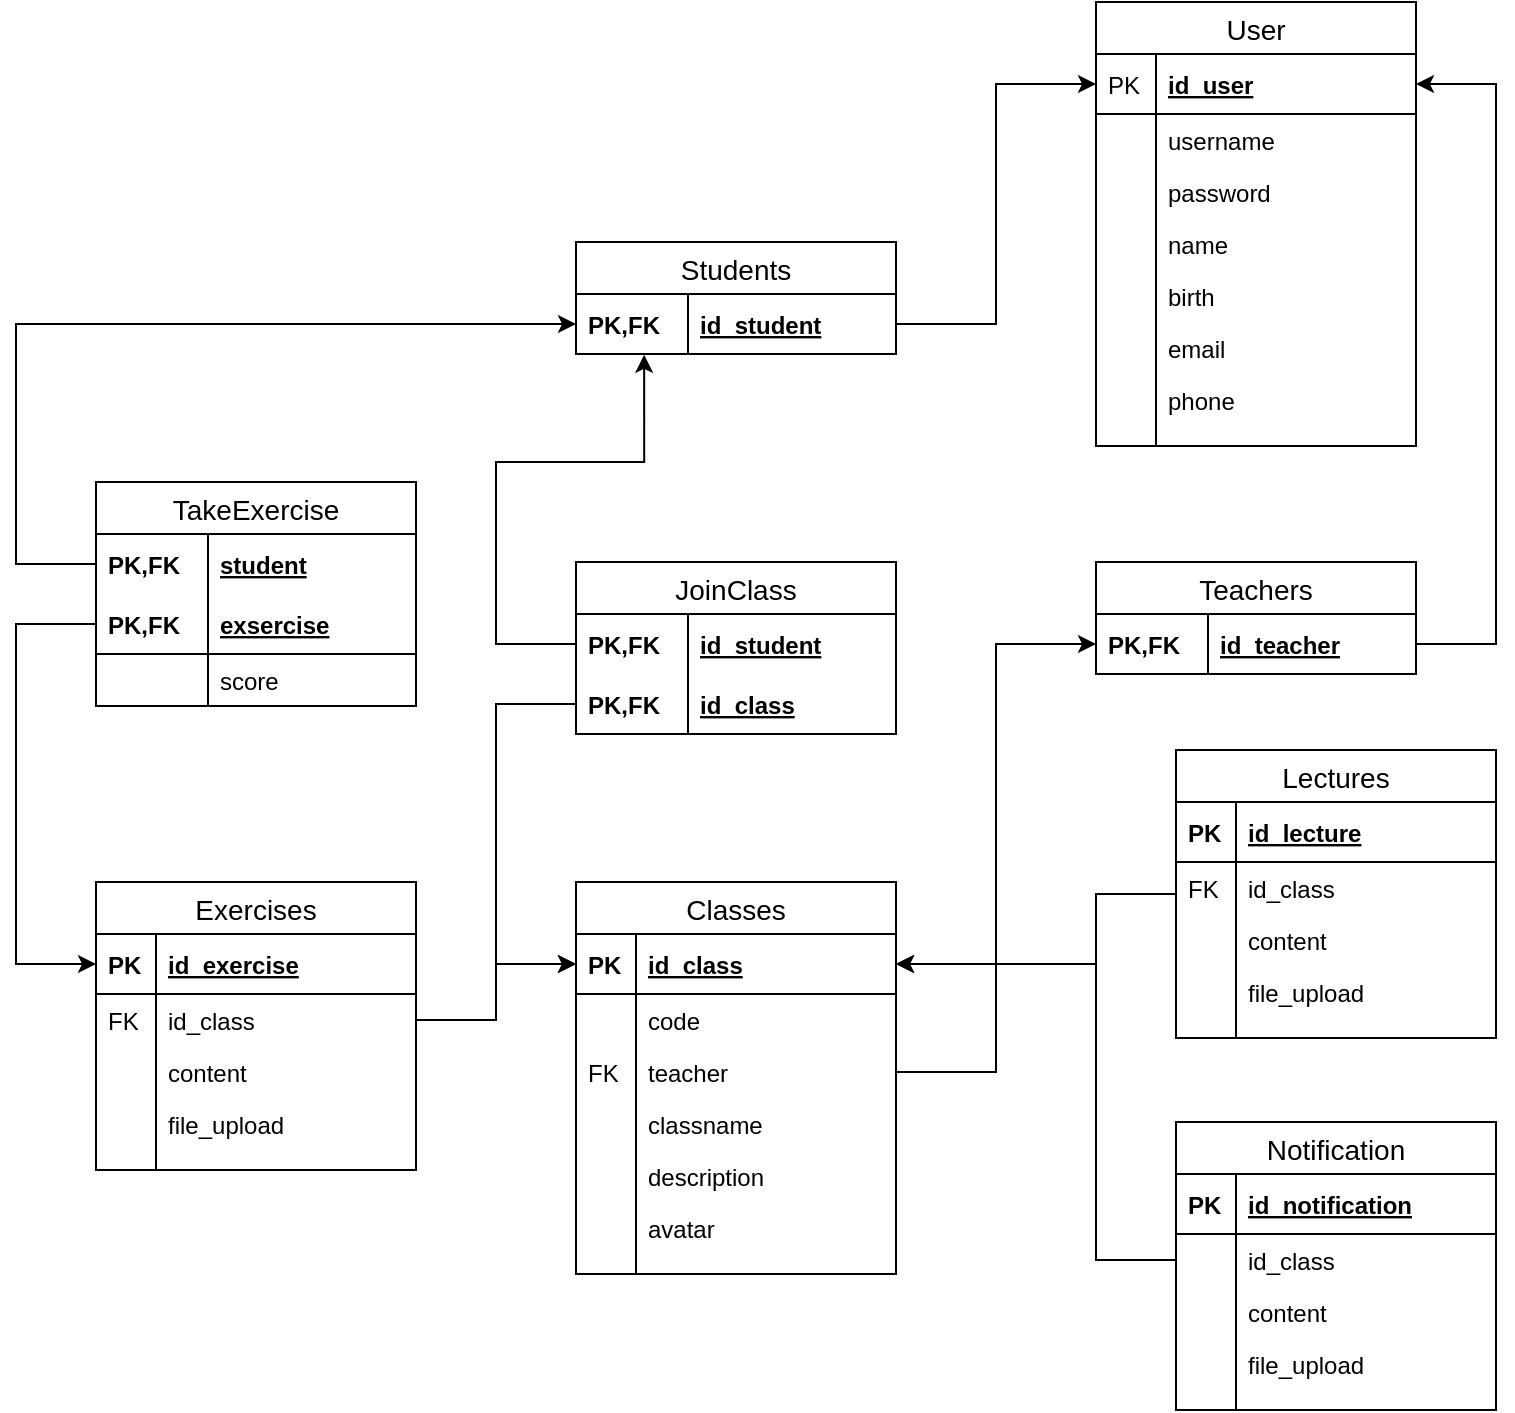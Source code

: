 <mxfile version="12.9.9" type="device"><diagram id="FTj13--0kG_CGP5JnNsG" name="Page-1"><mxGraphModel dx="1278" dy="681" grid="1" gridSize="10" guides="1" tooltips="1" connect="1" arrows="1" fold="1" page="1" pageScale="1" pageWidth="1169" pageHeight="827" math="0" shadow="0"><root><mxCell id="0"/><mxCell id="1" parent="0"/><mxCell id="vZJeFYH6i-GzFqXNL-yq-38" value="" style="edgeStyle=orthogonalEdgeStyle;rounded=0;orthogonalLoop=1;jettySize=auto;html=1;entryX=0;entryY=0.5;entryDx=0;entryDy=0;exitX=1;exitY=0.5;exitDx=0;exitDy=0;" parent="1" source="vZJeFYH6i-GzFqXNL-yq-23" target="ziBr5zIPOxl4h75vMg4A-6" edge="1"><mxGeometry relative="1" as="geometry"><mxPoint x="560" y="41" as="targetPoint"/></mxGeometry></mxCell><mxCell id="vZJeFYH6i-GzFqXNL-yq-61" value="" style="edgeStyle=orthogonalEdgeStyle;rounded=0;orthogonalLoop=1;jettySize=auto;html=1;entryX=0;entryY=0.5;entryDx=0;entryDy=0;exitX=1;exitY=0.5;exitDx=0;exitDy=0;" parent="1" source="ziBr5zIPOxl4h75vMg4A-19" target="vZJeFYH6i-GzFqXNL-yq-16" edge="1"><mxGeometry relative="1" as="geometry"><mxPoint x="900" y="418.0" as="targetPoint"/></mxGeometry></mxCell><mxCell id="vZJeFYH6i-GzFqXNL-yq-45" value="" style="edgeStyle=orthogonalEdgeStyle;rounded=0;orthogonalLoop=1;jettySize=auto;html=1;entryX=1;entryY=0.5;entryDx=0;entryDy=0;exitX=1;exitY=0.5;exitDx=0;exitDy=0;" parent="1" source="vZJeFYH6i-GzFqXNL-yq-16" target="ziBr5zIPOxl4h75vMg4A-6" edge="1"><mxGeometry relative="1" as="geometry"><mxPoint x="1140" y="279" as="targetPoint"/><Array as="points"><mxPoint x="880" y="361"/><mxPoint x="880" y="81"/></Array></mxGeometry></mxCell><mxCell id="1-07iQoE9_t5luy4YlK3-124" value="" style="edgeStyle=orthogonalEdgeStyle;rounded=0;orthogonalLoop=1;jettySize=auto;html=1;entryX=0;entryY=0.5;entryDx=0;entryDy=0;exitX=0;exitY=0.5;exitDx=0;exitDy=0;" parent="1" source="1-07iQoE9_t5luy4YlK3-120" target="V45TJlDw2OanJsOjkbUE-8" edge="1"><mxGeometry relative="1" as="geometry"><mxPoint x="320" y="579" as="sourcePoint"/><mxPoint x="420" y="521" as="targetPoint"/><Array as="points"><mxPoint x="140" y="351"/><mxPoint x="140" y="521"/></Array></mxGeometry></mxCell><mxCell id="V45TJlDw2OanJsOjkbUE-54" value="" style="edgeStyle=orthogonalEdgeStyle;rounded=0;orthogonalLoop=1;jettySize=auto;html=1;exitX=0;exitY=0.5;exitDx=0;exitDy=0;entryX=0;entryY=0.5;entryDx=0;entryDy=0;" parent="1" source="vZJeFYH6i-GzFqXNL-yq-76" target="ziBr5zIPOxl4h75vMg4A-17" edge="1"><mxGeometry relative="1" as="geometry"><mxPoint x="660" y="371" as="targetPoint"/><Array as="points"><mxPoint x="380" y="391"/><mxPoint x="380" y="521"/></Array></mxGeometry></mxCell><mxCell id="V45TJlDw2OanJsOjkbUE-68" value="" style="edgeStyle=orthogonalEdgeStyle;rounded=0;orthogonalLoop=1;jettySize=auto;html=1;exitX=0;exitY=0.5;exitDx=0;exitDy=0;" parent="1" source="V45TJlDw2OanJsOjkbUE-23" target="ziBr5zIPOxl4h75vMg4A-17" edge="1"><mxGeometry relative="1" as="geometry"><mxPoint x="760" y="702" as="targetPoint"/><Array as="points"><mxPoint x="680" y="669"/><mxPoint x="680" y="521"/></Array></mxGeometry></mxCell><mxCell id="V45TJlDw2OanJsOjkbUE-91" value="" style="edgeStyle=orthogonalEdgeStyle;rounded=0;orthogonalLoop=1;jettySize=auto;html=1;entryX=1;entryY=0.5;entryDx=0;entryDy=0;" parent="1" source="V45TJlDw2OanJsOjkbUE-69" target="ziBr5zIPOxl4h75vMg4A-17" edge="1"><mxGeometry relative="1" as="geometry"><mxPoint x="780" y="492" as="targetPoint"/><Array as="points"><mxPoint x="680" y="486"/><mxPoint x="680" y="521"/></Array></mxGeometry></mxCell><mxCell id="V45TJlDw2OanJsOjkbUE-93" value="" style="edgeStyle=none;rounded=0;orthogonalLoop=1;jettySize=auto;html=1;entryX=0;entryY=0.5;entryDx=0;entryDy=0;" parent="1" source="V45TJlDw2OanJsOjkbUE-10" target="ziBr5zIPOxl4h75vMg4A-17" edge="1"><mxGeometry relative="1" as="geometry"><Array as="points"><mxPoint x="380" y="549"/><mxPoint x="380" y="521"/></Array></mxGeometry></mxCell><mxCell id="ziBr5zIPOxl4h75vMg4A-5" value="User" style="swimlane;fontStyle=0;childLayout=stackLayout;horizontal=1;startSize=26;horizontalStack=0;resizeParent=1;resizeParentMax=0;resizeLast=0;collapsible=1;marginBottom=0;align=center;fontSize=14;" parent="1" vertex="1"><mxGeometry x="680" y="40" width="160" height="222" as="geometry"/></mxCell><mxCell id="ziBr5zIPOxl4h75vMg4A-6" value="id_user" style="shape=partialRectangle;top=0;left=0;right=0;bottom=1;align=left;verticalAlign=middle;fillColor=none;spacingLeft=34;spacingRight=4;overflow=hidden;rotatable=0;points=[[0,0.5],[1,0.5]];portConstraint=eastwest;dropTarget=0;fontStyle=5;fontSize=12;" parent="ziBr5zIPOxl4h75vMg4A-5" vertex="1"><mxGeometry y="26" width="160" height="30" as="geometry"/></mxCell><mxCell id="ziBr5zIPOxl4h75vMg4A-7" value="PK" style="shape=partialRectangle;top=0;left=0;bottom=0;fillColor=none;align=left;verticalAlign=middle;spacingLeft=4;spacingRight=4;overflow=hidden;rotatable=0;points=[];portConstraint=eastwest;part=1;fontSize=12;" parent="ziBr5zIPOxl4h75vMg4A-6" vertex="1" connectable="0"><mxGeometry width="30" height="30" as="geometry"/></mxCell><mxCell id="ziBr5zIPOxl4h75vMg4A-28" value="username" style="shape=partialRectangle;top=0;left=0;right=0;bottom=0;align=left;verticalAlign=top;fillColor=none;spacingLeft=34;spacingRight=4;overflow=hidden;rotatable=0;points=[[0,0.5],[1,0.5]];portConstraint=eastwest;dropTarget=0;fontSize=12;" parent="ziBr5zIPOxl4h75vMg4A-5" vertex="1"><mxGeometry y="56" width="160" height="26" as="geometry"/></mxCell><mxCell id="ziBr5zIPOxl4h75vMg4A-29" value="" style="shape=partialRectangle;top=0;left=0;bottom=0;fillColor=none;align=left;verticalAlign=top;spacingLeft=4;spacingRight=4;overflow=hidden;rotatable=0;points=[];portConstraint=eastwest;part=1;fontSize=12;" parent="ziBr5zIPOxl4h75vMg4A-28" vertex="1" connectable="0"><mxGeometry width="30" height="26" as="geometry"/></mxCell><mxCell id="ziBr5zIPOxl4h75vMg4A-10" value="password" style="shape=partialRectangle;top=0;left=0;right=0;bottom=0;align=left;verticalAlign=top;fillColor=none;spacingLeft=34;spacingRight=4;overflow=hidden;rotatable=0;points=[[0,0.5],[1,0.5]];portConstraint=eastwest;dropTarget=0;fontSize=12;" parent="ziBr5zIPOxl4h75vMg4A-5" vertex="1"><mxGeometry y="82" width="160" height="26" as="geometry"/></mxCell><mxCell id="ziBr5zIPOxl4h75vMg4A-11" value="" style="shape=partialRectangle;top=0;left=0;bottom=0;fillColor=none;align=left;verticalAlign=top;spacingLeft=4;spacingRight=4;overflow=hidden;rotatable=0;points=[];portConstraint=eastwest;part=1;fontSize=12;" parent="ziBr5zIPOxl4h75vMg4A-10" vertex="1" connectable="0"><mxGeometry width="30" height="26" as="geometry"/></mxCell><mxCell id="ziBr5zIPOxl4h75vMg4A-50" value="name" style="shape=partialRectangle;top=0;left=0;right=0;bottom=0;align=left;verticalAlign=top;fillColor=none;spacingLeft=34;spacingRight=4;overflow=hidden;rotatable=0;points=[[0,0.5],[1,0.5]];portConstraint=eastwest;dropTarget=0;fontSize=12;" parent="ziBr5zIPOxl4h75vMg4A-5" vertex="1"><mxGeometry y="108" width="160" height="26" as="geometry"/></mxCell><mxCell id="ziBr5zIPOxl4h75vMg4A-51" value="" style="shape=partialRectangle;top=0;left=0;bottom=0;fillColor=none;align=left;verticalAlign=top;spacingLeft=4;spacingRight=4;overflow=hidden;rotatable=0;points=[];portConstraint=eastwest;part=1;fontSize=12;" parent="ziBr5zIPOxl4h75vMg4A-50" vertex="1" connectable="0"><mxGeometry width="30" height="26" as="geometry"/></mxCell><mxCell id="ziBr5zIPOxl4h75vMg4A-12" value="birth" style="shape=partialRectangle;top=0;left=0;right=0;bottom=0;align=left;verticalAlign=top;fillColor=none;spacingLeft=34;spacingRight=4;overflow=hidden;rotatable=0;points=[[0,0.5],[1,0.5]];portConstraint=eastwest;dropTarget=0;fontSize=12;" parent="ziBr5zIPOxl4h75vMg4A-5" vertex="1"><mxGeometry y="134" width="160" height="26" as="geometry"/></mxCell><mxCell id="ziBr5zIPOxl4h75vMg4A-13" value="" style="shape=partialRectangle;top=0;left=0;bottom=0;fillColor=none;align=left;verticalAlign=top;spacingLeft=4;spacingRight=4;overflow=hidden;rotatable=0;points=[];portConstraint=eastwest;part=1;fontSize=12;" parent="ziBr5zIPOxl4h75vMg4A-12" vertex="1" connectable="0"><mxGeometry width="30" height="26" as="geometry"/></mxCell><mxCell id="ziBr5zIPOxl4h75vMg4A-8" value="email" style="shape=partialRectangle;top=0;left=0;right=0;bottom=0;align=left;verticalAlign=top;fillColor=none;spacingLeft=34;spacingRight=4;overflow=hidden;rotatable=0;points=[[0,0.5],[1,0.5]];portConstraint=eastwest;dropTarget=0;fontSize=12;" parent="ziBr5zIPOxl4h75vMg4A-5" vertex="1"><mxGeometry y="160" width="160" height="26" as="geometry"/></mxCell><mxCell id="ziBr5zIPOxl4h75vMg4A-9" value="" style="shape=partialRectangle;top=0;left=0;bottom=0;fillColor=none;align=left;verticalAlign=top;spacingLeft=4;spacingRight=4;overflow=hidden;rotatable=0;points=[];portConstraint=eastwest;part=1;fontSize=12;" parent="ziBr5zIPOxl4h75vMg4A-8" vertex="1" connectable="0"><mxGeometry width="30" height="26" as="geometry"/></mxCell><mxCell id="ziBr5zIPOxl4h75vMg4A-48" value="phone" style="shape=partialRectangle;top=0;left=0;right=0;bottom=0;align=left;verticalAlign=top;fillColor=none;spacingLeft=34;spacingRight=4;overflow=hidden;rotatable=0;points=[[0,0.5],[1,0.5]];portConstraint=eastwest;dropTarget=0;fontSize=12;" parent="ziBr5zIPOxl4h75vMg4A-5" vertex="1"><mxGeometry y="186" width="160" height="26" as="geometry"/></mxCell><mxCell id="ziBr5zIPOxl4h75vMg4A-49" value="" style="shape=partialRectangle;top=0;left=0;bottom=0;fillColor=none;align=left;verticalAlign=top;spacingLeft=4;spacingRight=4;overflow=hidden;rotatable=0;points=[];portConstraint=eastwest;part=1;fontSize=12;" parent="ziBr5zIPOxl4h75vMg4A-48" vertex="1" connectable="0"><mxGeometry width="30" height="26" as="geometry"/></mxCell><mxCell id="ziBr5zIPOxl4h75vMg4A-14" value="" style="shape=partialRectangle;top=0;left=0;right=0;bottom=0;align=left;verticalAlign=top;fillColor=none;spacingLeft=34;spacingRight=4;overflow=hidden;rotatable=0;points=[[0,0.5],[1,0.5]];portConstraint=eastwest;dropTarget=0;fontSize=12;" parent="ziBr5zIPOxl4h75vMg4A-5" vertex="1"><mxGeometry y="212" width="160" height="10" as="geometry"/></mxCell><mxCell id="ziBr5zIPOxl4h75vMg4A-15" value="" style="shape=partialRectangle;top=0;left=0;bottom=0;fillColor=none;align=left;verticalAlign=top;spacingLeft=4;spacingRight=4;overflow=hidden;rotatable=0;points=[];portConstraint=eastwest;part=1;fontSize=12;" parent="ziBr5zIPOxl4h75vMg4A-14" vertex="1" connectable="0"><mxGeometry width="30" height="10" as="geometry"/></mxCell><mxCell id="1-07iQoE9_t5luy4YlK3-117" value="TakeExercise" style="swimlane;fontStyle=0;childLayout=stackLayout;horizontal=1;startSize=26;horizontalStack=0;resizeParent=1;resizeParentMax=0;resizeLast=0;collapsible=1;marginBottom=0;align=center;fontSize=14;" parent="1" vertex="1"><mxGeometry x="180" y="280" width="160" height="112" as="geometry"/></mxCell><mxCell id="1-07iQoE9_t5luy4YlK3-118" value="student" style="shape=partialRectangle;top=0;left=0;right=0;bottom=0;align=left;verticalAlign=middle;fillColor=none;spacingLeft=60;spacingRight=4;overflow=hidden;rotatable=0;points=[[0,0.5],[1,0.5]];portConstraint=eastwest;dropTarget=0;fontStyle=5;fontSize=12;" parent="1-07iQoE9_t5luy4YlK3-117" vertex="1"><mxGeometry y="26" width="160" height="30" as="geometry"/></mxCell><mxCell id="1-07iQoE9_t5luy4YlK3-119" value="PK,FK" style="shape=partialRectangle;fontStyle=1;top=0;left=0;bottom=0;fillColor=none;align=left;verticalAlign=middle;spacingLeft=4;spacingRight=4;overflow=hidden;rotatable=0;points=[];portConstraint=eastwest;part=1;fontSize=12;" parent="1-07iQoE9_t5luy4YlK3-118" vertex="1" connectable="0"><mxGeometry width="56" height="30" as="geometry"/></mxCell><mxCell id="1-07iQoE9_t5luy4YlK3-120" value="exsercise" style="shape=partialRectangle;top=0;left=0;right=0;bottom=1;align=left;verticalAlign=middle;fillColor=none;spacingLeft=60;spacingRight=4;overflow=hidden;rotatable=0;points=[[0,0.5],[1,0.5]];portConstraint=eastwest;dropTarget=0;fontStyle=5;fontSize=12;" parent="1-07iQoE9_t5luy4YlK3-117" vertex="1"><mxGeometry y="56" width="160" height="30" as="geometry"/></mxCell><mxCell id="1-07iQoE9_t5luy4YlK3-121" value="PK,FK" style="shape=partialRectangle;fontStyle=1;top=0;left=0;bottom=0;fillColor=none;align=left;verticalAlign=middle;spacingLeft=4;spacingRight=4;overflow=hidden;rotatable=0;points=[];portConstraint=eastwest;part=1;fontSize=12;" parent="1-07iQoE9_t5luy4YlK3-120" vertex="1" connectable="0"><mxGeometry width="56" height="30" as="geometry"/></mxCell><mxCell id="1-07iQoE9_t5luy4YlK3-125" value="score" style="shape=partialRectangle;top=0;left=0;right=0;bottom=0;align=left;verticalAlign=top;fillColor=none;spacingLeft=60;spacingRight=4;overflow=hidden;rotatable=0;points=[[0,0.5],[1,0.5]];portConstraint=eastwest;dropTarget=0;fontSize=12;" parent="1-07iQoE9_t5luy4YlK3-117" vertex="1"><mxGeometry y="86" width="160" height="26" as="geometry"/></mxCell><mxCell id="1-07iQoE9_t5luy4YlK3-126" value="" style="shape=partialRectangle;top=0;left=0;bottom=0;fillColor=none;align=left;verticalAlign=top;spacingLeft=4;spacingRight=4;overflow=hidden;rotatable=0;points=[];portConstraint=eastwest;part=1;fontSize=12;" parent="1-07iQoE9_t5luy4YlK3-125" vertex="1" connectable="0"><mxGeometry width="56" height="26" as="geometry"/></mxCell><mxCell id="V45TJlDw2OanJsOjkbUE-7" value="Exercises" style="swimlane;fontStyle=0;childLayout=stackLayout;horizontal=1;startSize=26;horizontalStack=0;resizeParent=1;resizeParentMax=0;resizeLast=0;collapsible=1;marginBottom=0;align=center;fontSize=14;" parent="1" vertex="1"><mxGeometry x="180" y="480" width="160" height="144" as="geometry"/></mxCell><mxCell id="V45TJlDw2OanJsOjkbUE-8" value="id_exercise" style="shape=partialRectangle;top=0;left=0;right=0;bottom=1;align=left;verticalAlign=middle;fillColor=none;spacingLeft=34;spacingRight=4;overflow=hidden;rotatable=0;points=[[0,0.5],[1,0.5]];portConstraint=eastwest;dropTarget=0;fontStyle=5;fontSize=12;" parent="V45TJlDw2OanJsOjkbUE-7" vertex="1"><mxGeometry y="26" width="160" height="30" as="geometry"/></mxCell><mxCell id="V45TJlDw2OanJsOjkbUE-9" value="PK" style="shape=partialRectangle;top=0;left=0;bottom=0;fillColor=none;align=left;verticalAlign=middle;spacingLeft=4;spacingRight=4;overflow=hidden;rotatable=0;points=[];portConstraint=eastwest;part=1;fontSize=12;fontStyle=1" parent="V45TJlDw2OanJsOjkbUE-8" vertex="1" connectable="0"><mxGeometry width="30" height="30" as="geometry"/></mxCell><mxCell id="V45TJlDw2OanJsOjkbUE-10" value="id_class" style="shape=partialRectangle;top=0;left=0;right=0;bottom=0;align=left;verticalAlign=top;fillColor=none;spacingLeft=34;spacingRight=4;overflow=hidden;rotatable=0;points=[[0,0.5],[1,0.5]];portConstraint=eastwest;dropTarget=0;fontSize=12;" parent="V45TJlDw2OanJsOjkbUE-7" vertex="1"><mxGeometry y="56" width="160" height="26" as="geometry"/></mxCell><mxCell id="V45TJlDw2OanJsOjkbUE-11" value="FK" style="shape=partialRectangle;top=0;left=0;bottom=0;fillColor=none;align=left;verticalAlign=top;spacingLeft=4;spacingRight=4;overflow=hidden;rotatable=0;points=[];portConstraint=eastwest;part=1;fontSize=12;" parent="V45TJlDw2OanJsOjkbUE-10" vertex="1" connectable="0"><mxGeometry width="30" height="26" as="geometry"/></mxCell><mxCell id="V45TJlDw2OanJsOjkbUE-12" value="content" style="shape=partialRectangle;top=0;left=0;right=0;bottom=0;align=left;verticalAlign=top;fillColor=none;spacingLeft=34;spacingRight=4;overflow=hidden;rotatable=0;points=[[0,0.5],[1,0.5]];portConstraint=eastwest;dropTarget=0;fontSize=12;" parent="V45TJlDw2OanJsOjkbUE-7" vertex="1"><mxGeometry y="82" width="160" height="26" as="geometry"/></mxCell><mxCell id="V45TJlDw2OanJsOjkbUE-13" value="" style="shape=partialRectangle;top=0;left=0;bottom=0;fillColor=none;align=left;verticalAlign=top;spacingLeft=4;spacingRight=4;overflow=hidden;rotatable=0;points=[];portConstraint=eastwest;part=1;fontSize=12;" parent="V45TJlDw2OanJsOjkbUE-12" vertex="1" connectable="0"><mxGeometry width="30" height="26" as="geometry"/></mxCell><mxCell id="V45TJlDw2OanJsOjkbUE-14" value="file_upload" style="shape=partialRectangle;top=0;left=0;right=0;bottom=0;align=left;verticalAlign=top;fillColor=none;spacingLeft=34;spacingRight=4;overflow=hidden;rotatable=0;points=[[0,0.5],[1,0.5]];portConstraint=eastwest;dropTarget=0;fontSize=12;" parent="V45TJlDw2OanJsOjkbUE-7" vertex="1"><mxGeometry y="108" width="160" height="26" as="geometry"/></mxCell><mxCell id="V45TJlDw2OanJsOjkbUE-15" value="" style="shape=partialRectangle;top=0;left=0;bottom=0;fillColor=none;align=left;verticalAlign=top;spacingLeft=4;spacingRight=4;overflow=hidden;rotatable=0;points=[];portConstraint=eastwest;part=1;fontSize=12;" parent="V45TJlDw2OanJsOjkbUE-14" vertex="1" connectable="0"><mxGeometry width="30" height="26" as="geometry"/></mxCell><mxCell id="V45TJlDw2OanJsOjkbUE-16" value="" style="shape=partialRectangle;top=0;left=0;right=0;bottom=0;align=left;verticalAlign=top;fillColor=none;spacingLeft=34;spacingRight=4;overflow=hidden;rotatable=0;points=[[0,0.5],[1,0.5]];portConstraint=eastwest;dropTarget=0;fontSize=12;" parent="V45TJlDw2OanJsOjkbUE-7" vertex="1"><mxGeometry y="134" width="160" height="10" as="geometry"/></mxCell><mxCell id="V45TJlDw2OanJsOjkbUE-17" value="" style="shape=partialRectangle;top=0;left=0;bottom=0;fillColor=none;align=left;verticalAlign=top;spacingLeft=4;spacingRight=4;overflow=hidden;rotatable=0;points=[];portConstraint=eastwest;part=1;fontSize=12;" parent="V45TJlDw2OanJsOjkbUE-16" vertex="1" connectable="0"><mxGeometry width="30" height="10" as="geometry"/></mxCell><mxCell id="ziBr5zIPOxl4h75vMg4A-16" value="Classes" style="swimlane;fontStyle=0;childLayout=stackLayout;horizontal=1;startSize=26;horizontalStack=0;resizeParent=1;resizeParentMax=0;resizeLast=0;collapsible=1;marginBottom=0;align=center;fontSize=14;" parent="1" vertex="1"><mxGeometry x="420" y="480" width="160" height="196" as="geometry"/></mxCell><mxCell id="ziBr5zIPOxl4h75vMg4A-17" value="id_class" style="shape=partialRectangle;top=0;left=0;right=0;bottom=1;align=left;verticalAlign=middle;fillColor=none;spacingLeft=34;spacingRight=4;overflow=hidden;rotatable=0;points=[[0,0.5],[1,0.5]];portConstraint=eastwest;dropTarget=0;fontStyle=5;fontSize=12;" parent="ziBr5zIPOxl4h75vMg4A-16" vertex="1"><mxGeometry y="26" width="160" height="30" as="geometry"/></mxCell><mxCell id="ziBr5zIPOxl4h75vMg4A-18" value="PK" style="shape=partialRectangle;top=0;left=0;bottom=0;fillColor=none;align=left;verticalAlign=middle;spacingLeft=4;spacingRight=4;overflow=hidden;rotatable=0;points=[];portConstraint=eastwest;part=1;fontSize=12;fontStyle=1" parent="ziBr5zIPOxl4h75vMg4A-17" vertex="1" connectable="0"><mxGeometry width="30" height="30" as="geometry"/></mxCell><mxCell id="67GeUrxBCJBk2ty8SIGb-5" value="code" style="shape=partialRectangle;top=0;left=0;right=0;bottom=0;align=left;verticalAlign=top;fillColor=none;spacingLeft=34;spacingRight=4;overflow=hidden;rotatable=0;points=[[0,0.5],[1,0.5]];portConstraint=eastwest;dropTarget=0;fontSize=12;" vertex="1" parent="ziBr5zIPOxl4h75vMg4A-16"><mxGeometry y="56" width="160" height="26" as="geometry"/></mxCell><mxCell id="67GeUrxBCJBk2ty8SIGb-6" value="" style="shape=partialRectangle;top=0;left=0;bottom=0;fillColor=none;align=left;verticalAlign=top;spacingLeft=4;spacingRight=4;overflow=hidden;rotatable=0;points=[];portConstraint=eastwest;part=1;fontSize=12;" vertex="1" connectable="0" parent="67GeUrxBCJBk2ty8SIGb-5"><mxGeometry width="30" height="26" as="geometry"/></mxCell><mxCell id="ziBr5zIPOxl4h75vMg4A-19" value="teacher" style="shape=partialRectangle;top=0;left=0;right=0;bottom=0;align=left;verticalAlign=top;fillColor=none;spacingLeft=34;spacingRight=4;overflow=hidden;rotatable=0;points=[[0,0.5],[1,0.5]];portConstraint=eastwest;dropTarget=0;fontSize=12;" parent="ziBr5zIPOxl4h75vMg4A-16" vertex="1"><mxGeometry y="82" width="160" height="26" as="geometry"/></mxCell><mxCell id="ziBr5zIPOxl4h75vMg4A-20" value="FK" style="shape=partialRectangle;top=0;left=0;bottom=0;fillColor=none;align=left;verticalAlign=top;spacingLeft=4;spacingRight=4;overflow=hidden;rotatable=0;points=[];portConstraint=eastwest;part=1;fontSize=12;" parent="ziBr5zIPOxl4h75vMg4A-19" vertex="1" connectable="0"><mxGeometry width="30" height="26" as="geometry"/></mxCell><mxCell id="ziBr5zIPOxl4h75vMg4A-65" value="classname" style="shape=partialRectangle;top=0;left=0;right=0;bottom=0;align=left;verticalAlign=top;fillColor=none;spacingLeft=34;spacingRight=4;overflow=hidden;rotatable=0;points=[[0,0.5],[1,0.5]];portConstraint=eastwest;dropTarget=0;fontSize=12;" parent="ziBr5zIPOxl4h75vMg4A-16" vertex="1"><mxGeometry y="108" width="160" height="26" as="geometry"/></mxCell><mxCell id="ziBr5zIPOxl4h75vMg4A-66" value="" style="shape=partialRectangle;top=0;left=0;bottom=0;fillColor=none;align=left;verticalAlign=top;spacingLeft=4;spacingRight=4;overflow=hidden;rotatable=0;points=[];portConstraint=eastwest;part=1;fontSize=12;" parent="ziBr5zIPOxl4h75vMg4A-65" vertex="1" connectable="0"><mxGeometry width="30" height="26" as="geometry"/></mxCell><mxCell id="ziBr5zIPOxl4h75vMg4A-21" value="description" style="shape=partialRectangle;top=0;left=0;right=0;bottom=0;align=left;verticalAlign=top;fillColor=none;spacingLeft=34;spacingRight=4;overflow=hidden;rotatable=0;points=[[0,0.5],[1,0.5]];portConstraint=eastwest;dropTarget=0;fontSize=12;" parent="ziBr5zIPOxl4h75vMg4A-16" vertex="1"><mxGeometry y="134" width="160" height="26" as="geometry"/></mxCell><mxCell id="ziBr5zIPOxl4h75vMg4A-22" value="" style="shape=partialRectangle;top=0;left=0;bottom=0;fillColor=none;align=left;verticalAlign=top;spacingLeft=4;spacingRight=4;overflow=hidden;rotatable=0;points=[];portConstraint=eastwest;part=1;fontSize=12;" parent="ziBr5zIPOxl4h75vMg4A-21" vertex="1" connectable="0"><mxGeometry width="30" height="26" as="geometry"/></mxCell><mxCell id="ziBr5zIPOxl4h75vMg4A-30" value="avatar" style="shape=partialRectangle;top=0;left=0;right=0;bottom=0;align=left;verticalAlign=top;fillColor=none;spacingLeft=34;spacingRight=4;overflow=hidden;rotatable=0;points=[[0,0.5],[1,0.5]];portConstraint=eastwest;dropTarget=0;fontSize=12;" parent="ziBr5zIPOxl4h75vMg4A-16" vertex="1"><mxGeometry y="160" width="160" height="26" as="geometry"/></mxCell><mxCell id="ziBr5zIPOxl4h75vMg4A-31" value="" style="shape=partialRectangle;top=0;left=0;bottom=0;fillColor=none;align=left;verticalAlign=top;spacingLeft=4;spacingRight=4;overflow=hidden;rotatable=0;points=[];portConstraint=eastwest;part=1;fontSize=12;" parent="ziBr5zIPOxl4h75vMg4A-30" vertex="1" connectable="0"><mxGeometry width="30" height="26" as="geometry"/></mxCell><mxCell id="ziBr5zIPOxl4h75vMg4A-25" value="" style="shape=partialRectangle;top=0;left=0;right=0;bottom=0;align=left;verticalAlign=top;fillColor=none;spacingLeft=34;spacingRight=4;overflow=hidden;rotatable=0;points=[[0,0.5],[1,0.5]];portConstraint=eastwest;dropTarget=0;fontSize=12;" parent="ziBr5zIPOxl4h75vMg4A-16" vertex="1"><mxGeometry y="186" width="160" height="10" as="geometry"/></mxCell><mxCell id="ziBr5zIPOxl4h75vMg4A-26" value="" style="shape=partialRectangle;top=0;left=0;bottom=0;fillColor=none;align=left;verticalAlign=top;spacingLeft=4;spacingRight=4;overflow=hidden;rotatable=0;points=[];portConstraint=eastwest;part=1;fontSize=12;" parent="ziBr5zIPOxl4h75vMg4A-25" vertex="1" connectable="0"><mxGeometry width="30" height="10" as="geometry"/></mxCell><mxCell id="vZJeFYH6i-GzFqXNL-yq-13" value="Teachers" style="swimlane;fontStyle=0;childLayout=stackLayout;horizontal=1;startSize=26;horizontalStack=0;resizeParent=1;resizeParentMax=0;resizeLast=0;collapsible=1;marginBottom=0;align=center;fontSize=14;" parent="1" vertex="1"><mxGeometry x="680" y="320" width="160" height="56" as="geometry"/></mxCell><mxCell id="vZJeFYH6i-GzFqXNL-yq-16" value="id_teacher" style="shape=partialRectangle;top=0;left=0;right=0;bottom=1;align=left;verticalAlign=middle;fillColor=none;spacingLeft=60;spacingRight=4;overflow=hidden;rotatable=0;points=[[0,0.5],[1,0.5]];portConstraint=eastwest;dropTarget=0;fontStyle=5;fontSize=12;" parent="vZJeFYH6i-GzFqXNL-yq-13" vertex="1"><mxGeometry y="26" width="160" height="30" as="geometry"/></mxCell><mxCell id="vZJeFYH6i-GzFqXNL-yq-17" value="PK,FK" style="shape=partialRectangle;fontStyle=1;top=0;left=0;bottom=0;fillColor=none;align=left;verticalAlign=middle;spacingLeft=4;spacingRight=4;overflow=hidden;rotatable=0;points=[];portConstraint=eastwest;part=1;fontSize=12;" parent="vZJeFYH6i-GzFqXNL-yq-16" vertex="1" connectable="0"><mxGeometry width="56" height="30" as="geometry"/></mxCell><mxCell id="V45TJlDw2OanJsOjkbUE-69" value="Lectures" style="swimlane;fontStyle=0;childLayout=stackLayout;horizontal=1;startSize=26;horizontalStack=0;resizeParent=1;resizeParentMax=0;resizeLast=0;collapsible=1;marginBottom=0;align=center;fontSize=14;" parent="1" vertex="1"><mxGeometry x="720" y="414" width="160" height="144" as="geometry"/></mxCell><mxCell id="V45TJlDw2OanJsOjkbUE-70" value="id_lecture" style="shape=partialRectangle;top=0;left=0;right=0;bottom=1;align=left;verticalAlign=middle;fillColor=none;spacingLeft=34;spacingRight=4;overflow=hidden;rotatable=0;points=[[0,0.5],[1,0.5]];portConstraint=eastwest;dropTarget=0;fontStyle=5;fontSize=12;" parent="V45TJlDw2OanJsOjkbUE-69" vertex="1"><mxGeometry y="26" width="160" height="30" as="geometry"/></mxCell><mxCell id="V45TJlDw2OanJsOjkbUE-71" value="PK" style="shape=partialRectangle;top=0;left=0;bottom=0;fillColor=none;align=left;verticalAlign=middle;spacingLeft=4;spacingRight=4;overflow=hidden;rotatable=0;points=[];portConstraint=eastwest;part=1;fontSize=12;fontStyle=1" parent="V45TJlDw2OanJsOjkbUE-70" vertex="1" connectable="0"><mxGeometry width="30" height="30" as="geometry"/></mxCell><mxCell id="V45TJlDw2OanJsOjkbUE-72" value="id_class" style="shape=partialRectangle;top=0;left=0;right=0;bottom=0;align=left;verticalAlign=top;fillColor=none;spacingLeft=34;spacingRight=4;overflow=hidden;rotatable=0;points=[[0,0.5],[1,0.5]];portConstraint=eastwest;dropTarget=0;fontSize=12;" parent="V45TJlDw2OanJsOjkbUE-69" vertex="1"><mxGeometry y="56" width="160" height="26" as="geometry"/></mxCell><mxCell id="V45TJlDw2OanJsOjkbUE-73" value="FK" style="shape=partialRectangle;top=0;left=0;bottom=0;fillColor=none;align=left;verticalAlign=top;spacingLeft=4;spacingRight=4;overflow=hidden;rotatable=0;points=[];portConstraint=eastwest;part=1;fontSize=12;" parent="V45TJlDw2OanJsOjkbUE-72" vertex="1" connectable="0"><mxGeometry width="30" height="26" as="geometry"/></mxCell><mxCell id="V45TJlDw2OanJsOjkbUE-74" value="content" style="shape=partialRectangle;top=0;left=0;right=0;bottom=0;align=left;verticalAlign=top;fillColor=none;spacingLeft=34;spacingRight=4;overflow=hidden;rotatable=0;points=[[0,0.5],[1,0.5]];portConstraint=eastwest;dropTarget=0;fontSize=12;" parent="V45TJlDw2OanJsOjkbUE-69" vertex="1"><mxGeometry y="82" width="160" height="26" as="geometry"/></mxCell><mxCell id="V45TJlDw2OanJsOjkbUE-75" value="" style="shape=partialRectangle;top=0;left=0;bottom=0;fillColor=none;align=left;verticalAlign=top;spacingLeft=4;spacingRight=4;overflow=hidden;rotatable=0;points=[];portConstraint=eastwest;part=1;fontSize=12;" parent="V45TJlDw2OanJsOjkbUE-74" vertex="1" connectable="0"><mxGeometry width="30" height="26" as="geometry"/></mxCell><mxCell id="67GeUrxBCJBk2ty8SIGb-1" value="file_upload" style="shape=partialRectangle;top=0;left=0;right=0;bottom=0;align=left;verticalAlign=top;fillColor=none;spacingLeft=34;spacingRight=4;overflow=hidden;rotatable=0;points=[[0,0.5],[1,0.5]];portConstraint=eastwest;dropTarget=0;fontSize=12;" vertex="1" parent="V45TJlDw2OanJsOjkbUE-69"><mxGeometry y="108" width="160" height="26" as="geometry"/></mxCell><mxCell id="67GeUrxBCJBk2ty8SIGb-2" value="" style="shape=partialRectangle;top=0;left=0;bottom=0;fillColor=none;align=left;verticalAlign=top;spacingLeft=4;spacingRight=4;overflow=hidden;rotatable=0;points=[];portConstraint=eastwest;part=1;fontSize=12;" vertex="1" connectable="0" parent="67GeUrxBCJBk2ty8SIGb-1"><mxGeometry width="30" height="26" as="geometry"/></mxCell><mxCell id="V45TJlDw2OanJsOjkbUE-78" value="" style="shape=partialRectangle;top=0;left=0;right=0;bottom=0;align=left;verticalAlign=top;fillColor=none;spacingLeft=34;spacingRight=4;overflow=hidden;rotatable=0;points=[[0,0.5],[1,0.5]];portConstraint=eastwest;dropTarget=0;fontSize=12;" parent="V45TJlDw2OanJsOjkbUE-69" vertex="1"><mxGeometry y="134" width="160" height="10" as="geometry"/></mxCell><mxCell id="V45TJlDw2OanJsOjkbUE-79" value="" style="shape=partialRectangle;top=0;left=0;bottom=0;fillColor=none;align=left;verticalAlign=top;spacingLeft=4;spacingRight=4;overflow=hidden;rotatable=0;points=[];portConstraint=eastwest;part=1;fontSize=12;" parent="V45TJlDw2OanJsOjkbUE-78" vertex="1" connectable="0"><mxGeometry width="30" height="10" as="geometry"/></mxCell><mxCell id="vZJeFYH6i-GzFqXNL-yq-20" value="Students" style="swimlane;fontStyle=0;childLayout=stackLayout;horizontal=1;startSize=26;horizontalStack=0;resizeParent=1;resizeParentMax=0;resizeLast=0;collapsible=1;marginBottom=0;align=center;fontSize=14;" parent="1" vertex="1"><mxGeometry x="420" y="160" width="160" height="56" as="geometry"/></mxCell><mxCell id="vZJeFYH6i-GzFqXNL-yq-23" value="id_student" style="shape=partialRectangle;top=0;left=0;right=0;bottom=1;align=left;verticalAlign=middle;fillColor=none;spacingLeft=60;spacingRight=4;overflow=hidden;rotatable=0;points=[[0,0.5],[1,0.5]];portConstraint=eastwest;dropTarget=0;fontStyle=5;fontSize=12;" parent="vZJeFYH6i-GzFqXNL-yq-20" vertex="1"><mxGeometry y="26" width="160" height="30" as="geometry"/></mxCell><mxCell id="vZJeFYH6i-GzFqXNL-yq-24" value="PK,FK" style="shape=partialRectangle;fontStyle=1;top=0;left=0;bottom=0;fillColor=none;align=left;verticalAlign=middle;spacingLeft=4;spacingRight=4;overflow=hidden;rotatable=0;points=[];portConstraint=eastwest;part=1;fontSize=12;" parent="vZJeFYH6i-GzFqXNL-yq-23" vertex="1" connectable="0"><mxGeometry width="56" height="30" as="geometry"/></mxCell><mxCell id="V45TJlDw2OanJsOjkbUE-20" value="Notification" style="swimlane;fontStyle=0;childLayout=stackLayout;horizontal=1;startSize=26;horizontalStack=0;resizeParent=1;resizeParentMax=0;resizeLast=0;collapsible=1;marginBottom=0;align=center;fontSize=14;" parent="1" vertex="1"><mxGeometry x="720" y="600" width="160" height="144" as="geometry"/></mxCell><mxCell id="V45TJlDw2OanJsOjkbUE-21" value="id_notification" style="shape=partialRectangle;top=0;left=0;right=0;bottom=1;align=left;verticalAlign=middle;fillColor=none;spacingLeft=34;spacingRight=4;overflow=hidden;rotatable=0;points=[[0,0.5],[1,0.5]];portConstraint=eastwest;dropTarget=0;fontStyle=5;fontSize=12;" parent="V45TJlDw2OanJsOjkbUE-20" vertex="1"><mxGeometry y="26" width="160" height="30" as="geometry"/></mxCell><mxCell id="V45TJlDw2OanJsOjkbUE-22" value="PK" style="shape=partialRectangle;top=0;left=0;bottom=0;fillColor=none;align=left;verticalAlign=middle;spacingLeft=4;spacingRight=4;overflow=hidden;rotatable=0;points=[];portConstraint=eastwest;part=1;fontSize=12;fontStyle=1" parent="V45TJlDw2OanJsOjkbUE-21" vertex="1" connectable="0"><mxGeometry width="30" height="30" as="geometry"/></mxCell><mxCell id="V45TJlDw2OanJsOjkbUE-23" value="id_class" style="shape=partialRectangle;top=0;left=0;right=0;bottom=0;align=left;verticalAlign=top;fillColor=none;spacingLeft=34;spacingRight=4;overflow=hidden;rotatable=0;points=[[0,0.5],[1,0.5]];portConstraint=eastwest;dropTarget=0;fontSize=12;" parent="V45TJlDw2OanJsOjkbUE-20" vertex="1"><mxGeometry y="56" width="160" height="26" as="geometry"/></mxCell><mxCell id="V45TJlDw2OanJsOjkbUE-24" value="" style="shape=partialRectangle;top=0;left=0;bottom=0;fillColor=none;align=left;verticalAlign=top;spacingLeft=4;spacingRight=4;overflow=hidden;rotatable=0;points=[];portConstraint=eastwest;part=1;fontSize=12;" parent="V45TJlDw2OanJsOjkbUE-23" vertex="1" connectable="0"><mxGeometry width="30" height="26" as="geometry"/></mxCell><mxCell id="V45TJlDw2OanJsOjkbUE-25" value="content" style="shape=partialRectangle;top=0;left=0;right=0;bottom=0;align=left;verticalAlign=top;fillColor=none;spacingLeft=34;spacingRight=4;overflow=hidden;rotatable=0;points=[[0,0.5],[1,0.5]];portConstraint=eastwest;dropTarget=0;fontSize=12;" parent="V45TJlDw2OanJsOjkbUE-20" vertex="1"><mxGeometry y="82" width="160" height="26" as="geometry"/></mxCell><mxCell id="V45TJlDw2OanJsOjkbUE-26" value="" style="shape=partialRectangle;top=0;left=0;bottom=0;fillColor=none;align=left;verticalAlign=top;spacingLeft=4;spacingRight=4;overflow=hidden;rotatable=0;points=[];portConstraint=eastwest;part=1;fontSize=12;" parent="V45TJlDw2OanJsOjkbUE-25" vertex="1" connectable="0"><mxGeometry width="30" height="26" as="geometry"/></mxCell><mxCell id="67GeUrxBCJBk2ty8SIGb-3" value="file_upload" style="shape=partialRectangle;top=0;left=0;right=0;bottom=0;align=left;verticalAlign=top;fillColor=none;spacingLeft=34;spacingRight=4;overflow=hidden;rotatable=0;points=[[0,0.5],[1,0.5]];portConstraint=eastwest;dropTarget=0;fontSize=12;" vertex="1" parent="V45TJlDw2OanJsOjkbUE-20"><mxGeometry y="108" width="160" height="26" as="geometry"/></mxCell><mxCell id="67GeUrxBCJBk2ty8SIGb-4" value="" style="shape=partialRectangle;top=0;left=0;bottom=0;fillColor=none;align=left;verticalAlign=top;spacingLeft=4;spacingRight=4;overflow=hidden;rotatable=0;points=[];portConstraint=eastwest;part=1;fontSize=12;" vertex="1" connectable="0" parent="67GeUrxBCJBk2ty8SIGb-3"><mxGeometry width="30" height="26" as="geometry"/></mxCell><mxCell id="V45TJlDw2OanJsOjkbUE-29" value="" style="shape=partialRectangle;top=0;left=0;right=0;bottom=0;align=left;verticalAlign=top;fillColor=none;spacingLeft=34;spacingRight=4;overflow=hidden;rotatable=0;points=[[0,0.5],[1,0.5]];portConstraint=eastwest;dropTarget=0;fontSize=12;" parent="V45TJlDw2OanJsOjkbUE-20" vertex="1"><mxGeometry y="134" width="160" height="10" as="geometry"/></mxCell><mxCell id="V45TJlDw2OanJsOjkbUE-30" value="" style="shape=partialRectangle;top=0;left=0;bottom=0;fillColor=none;align=left;verticalAlign=top;spacingLeft=4;spacingRight=4;overflow=hidden;rotatable=0;points=[];portConstraint=eastwest;part=1;fontSize=12;" parent="V45TJlDw2OanJsOjkbUE-29" vertex="1" connectable="0"><mxGeometry width="30" height="10" as="geometry"/></mxCell><mxCell id="vZJeFYH6i-GzFqXNL-yq-73" value="JoinClass" style="swimlane;fontStyle=0;childLayout=stackLayout;horizontal=1;startSize=26;horizontalStack=0;resizeParent=1;resizeParentMax=0;resizeLast=0;collapsible=1;marginBottom=0;align=center;fontSize=14;" parent="1" vertex="1"><mxGeometry x="420" y="320" width="160" height="86" as="geometry"/></mxCell><mxCell id="vZJeFYH6i-GzFqXNL-yq-74" value="id_student" style="shape=partialRectangle;top=0;left=0;right=0;bottom=0;align=left;verticalAlign=middle;fillColor=none;spacingLeft=60;spacingRight=4;overflow=hidden;rotatable=0;points=[[0,0.5],[1,0.5]];portConstraint=eastwest;dropTarget=0;fontStyle=5;fontSize=12;" parent="vZJeFYH6i-GzFqXNL-yq-73" vertex="1"><mxGeometry y="26" width="160" height="30" as="geometry"/></mxCell><mxCell id="vZJeFYH6i-GzFqXNL-yq-75" value="PK,FK" style="shape=partialRectangle;fontStyle=1;top=0;left=0;bottom=0;fillColor=none;align=left;verticalAlign=middle;spacingLeft=4;spacingRight=4;overflow=hidden;rotatable=0;points=[];portConstraint=eastwest;part=1;fontSize=12;" parent="vZJeFYH6i-GzFqXNL-yq-74" vertex="1" connectable="0"><mxGeometry width="56" height="30" as="geometry"/></mxCell><mxCell id="vZJeFYH6i-GzFqXNL-yq-76" value="id_class" style="shape=partialRectangle;top=0;left=0;right=0;bottom=1;align=left;verticalAlign=middle;fillColor=none;spacingLeft=60;spacingRight=4;overflow=hidden;rotatable=0;points=[[0,0.5],[1,0.5]];portConstraint=eastwest;dropTarget=0;fontStyle=5;fontSize=12;" parent="vZJeFYH6i-GzFqXNL-yq-73" vertex="1"><mxGeometry y="56" width="160" height="30" as="geometry"/></mxCell><mxCell id="vZJeFYH6i-GzFqXNL-yq-77" value="PK,FK" style="shape=partialRectangle;fontStyle=1;top=0;left=0;bottom=0;fillColor=none;align=left;verticalAlign=middle;spacingLeft=4;spacingRight=4;overflow=hidden;rotatable=0;points=[];portConstraint=eastwest;part=1;fontSize=12;" parent="vZJeFYH6i-GzFqXNL-yq-76" vertex="1" connectable="0"><mxGeometry width="56" height="30" as="geometry"/></mxCell><mxCell id="67GeUrxBCJBk2ty8SIGb-9" value="" style="edgeStyle=orthogonalEdgeStyle;rounded=0;orthogonalLoop=1;jettySize=auto;html=1;entryX=0.213;entryY=1.013;entryDx=0;entryDy=0;entryPerimeter=0;" edge="1" parent="1" source="vZJeFYH6i-GzFqXNL-yq-74" target="vZJeFYH6i-GzFqXNL-yq-23"><mxGeometry relative="1" as="geometry"><mxPoint x="440" y="220" as="targetPoint"/><Array as="points"><mxPoint x="380" y="361"/><mxPoint x="380" y="270"/><mxPoint x="454" y="270"/></Array></mxGeometry></mxCell><mxCell id="67GeUrxBCJBk2ty8SIGb-12" style="edgeStyle=orthogonalEdgeStyle;rounded=0;orthogonalLoop=1;jettySize=auto;html=1;entryX=0;entryY=0.5;entryDx=0;entryDy=0;" edge="1" parent="1" source="1-07iQoE9_t5luy4YlK3-118" target="vZJeFYH6i-GzFqXNL-yq-23"><mxGeometry relative="1" as="geometry"><Array as="points"><mxPoint x="140" y="321"/><mxPoint x="140" y="201"/></Array></mxGeometry></mxCell></root></mxGraphModel></diagram></mxfile>